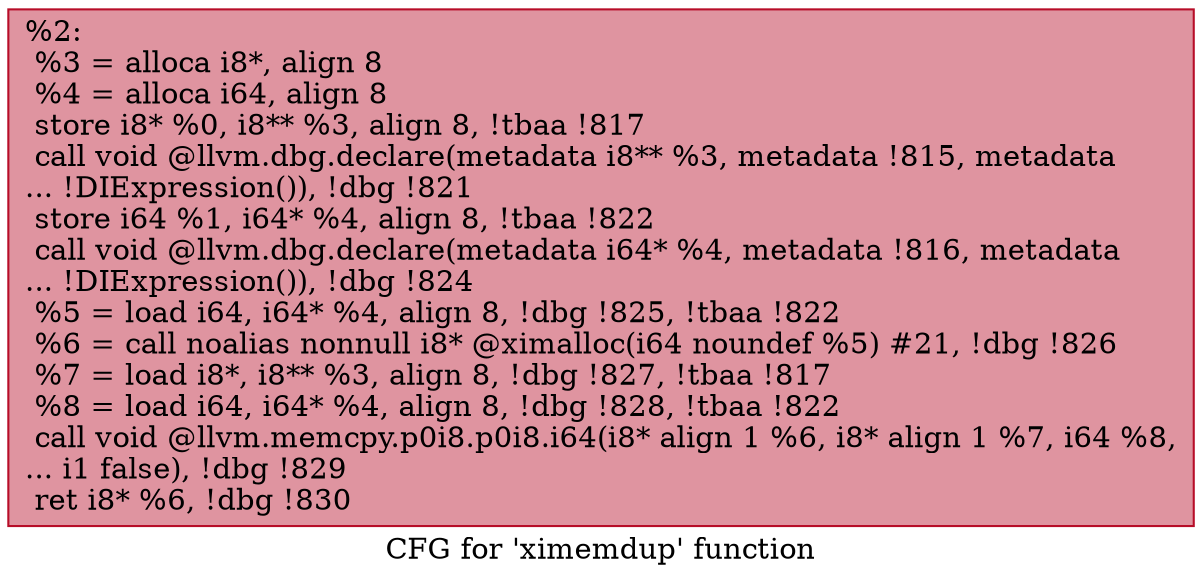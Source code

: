 digraph "CFG for 'ximemdup' function" {
	label="CFG for 'ximemdup' function";

	Node0x2402e90 [shape=record,color="#b70d28ff", style=filled, fillcolor="#b70d2870",label="{%2:\l  %3 = alloca i8*, align 8\l  %4 = alloca i64, align 8\l  store i8* %0, i8** %3, align 8, !tbaa !817\l  call void @llvm.dbg.declare(metadata i8** %3, metadata !815, metadata\l... !DIExpression()), !dbg !821\l  store i64 %1, i64* %4, align 8, !tbaa !822\l  call void @llvm.dbg.declare(metadata i64* %4, metadata !816, metadata\l... !DIExpression()), !dbg !824\l  %5 = load i64, i64* %4, align 8, !dbg !825, !tbaa !822\l  %6 = call noalias nonnull i8* @ximalloc(i64 noundef %5) #21, !dbg !826\l  %7 = load i8*, i8** %3, align 8, !dbg !827, !tbaa !817\l  %8 = load i64, i64* %4, align 8, !dbg !828, !tbaa !822\l  call void @llvm.memcpy.p0i8.p0i8.i64(i8* align 1 %6, i8* align 1 %7, i64 %8,\l... i1 false), !dbg !829\l  ret i8* %6, !dbg !830\l}"];
}
